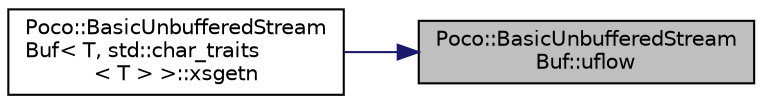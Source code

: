 digraph "Poco::BasicUnbufferedStreamBuf::uflow"
{
 // LATEX_PDF_SIZE
  edge [fontname="Helvetica",fontsize="10",labelfontname="Helvetica",labelfontsize="10"];
  node [fontname="Helvetica",fontsize="10",shape=record];
  rankdir="RL";
  Node1 [label="Poco::BasicUnbufferedStream\lBuf::uflow",height=0.2,width=0.4,color="black", fillcolor="grey75", style="filled", fontcolor="black",tooltip=" "];
  Node1 -> Node2 [dir="back",color="midnightblue",fontsize="10",style="solid",fontname="Helvetica"];
  Node2 [label="Poco::BasicUnbufferedStream\lBuf\< T, std::char_traits\l\< T \> \>::xsgetn",height=0.2,width=0.4,color="black", fillcolor="white", style="filled",URL="$classPoco_1_1BasicUnbufferedStreamBuf.html#ab637da26331962c509da9050b9eb3d6f",tooltip=" "];
}

